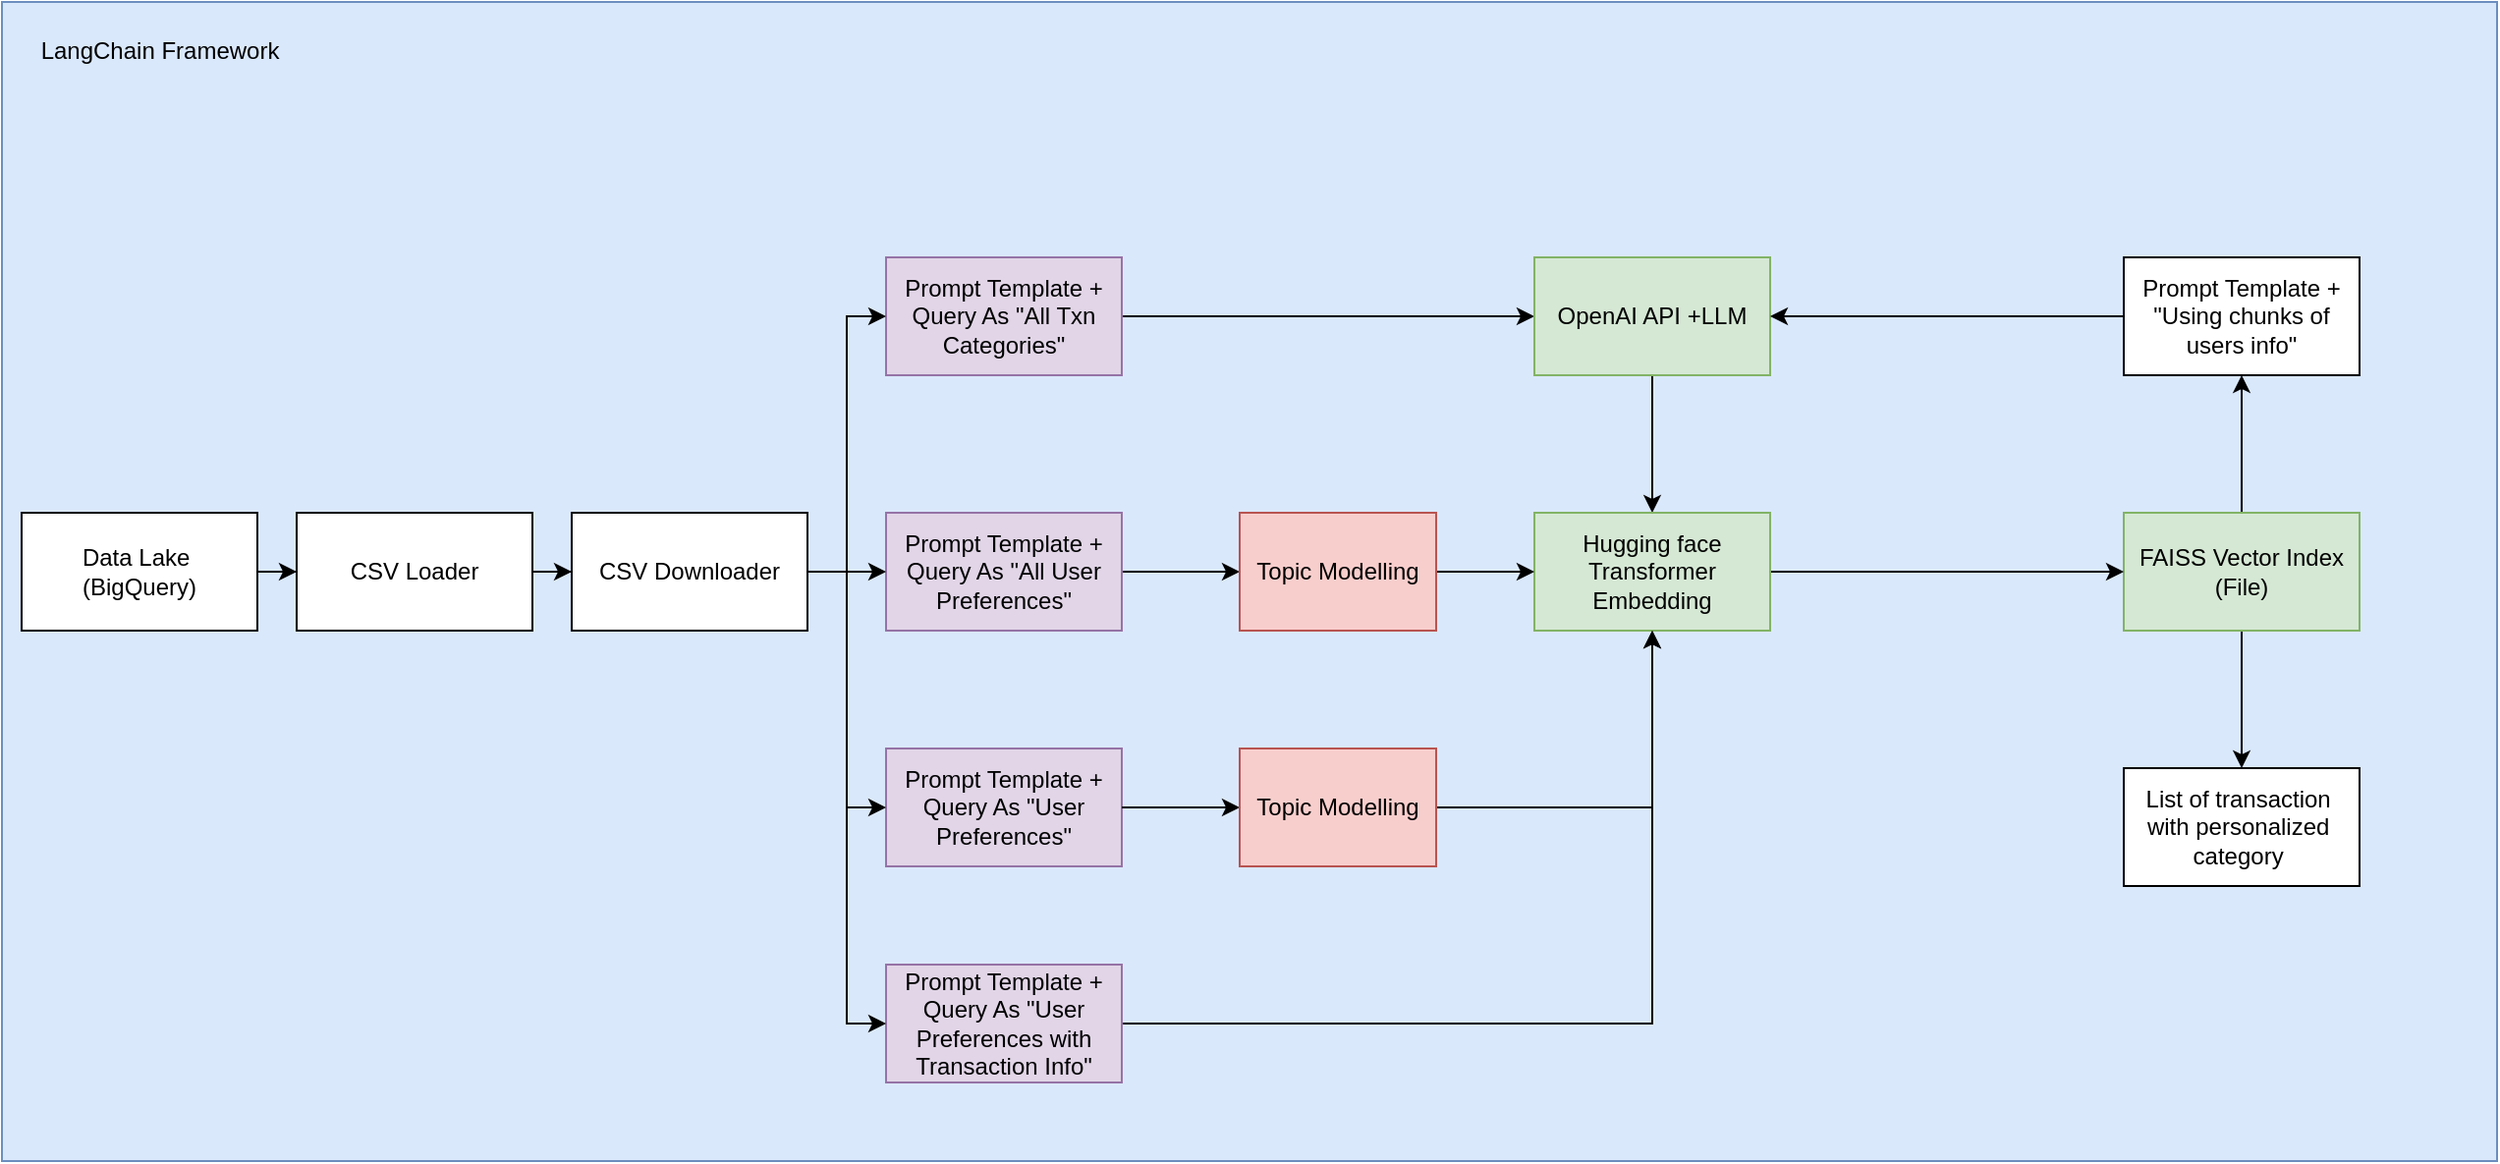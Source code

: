 <mxfile version="24.7.8">
  <diagram name="Page-1" id="JJ68OW5Q_86SRg-u4Hyc">
    <mxGraphModel dx="2069" dy="804" grid="1" gridSize="10" guides="1" tooltips="1" connect="1" arrows="1" fold="1" page="1" pageScale="1" pageWidth="827" pageHeight="1169" math="0" shadow="0">
      <root>
        <mxCell id="0" />
        <mxCell id="1" parent="0" />
        <mxCell id="hSfQpLQwOJxyIUdCEwKA-18" value="" style="rounded=0;whiteSpace=wrap;html=1;fillColor=#dae8fc;strokeColor=#6c8ebf;" vertex="1" parent="1">
          <mxGeometry x="-400" y="150" width="1270" height="590" as="geometry" />
        </mxCell>
        <mxCell id="hSfQpLQwOJxyIUdCEwKA-4" style="edgeStyle=orthogonalEdgeStyle;rounded=0;orthogonalLoop=1;jettySize=auto;html=1;entryX=0;entryY=0.5;entryDx=0;entryDy=0;" edge="1" parent="1" source="hSfQpLQwOJxyIUdCEwKA-1" target="hSfQpLQwOJxyIUdCEwKA-3">
          <mxGeometry relative="1" as="geometry" />
        </mxCell>
        <mxCell id="hSfQpLQwOJxyIUdCEwKA-1" value="Prompt Template + Query As &quot;All Txn Categories&quot;" style="rounded=0;whiteSpace=wrap;html=1;fillColor=#e1d5e7;strokeColor=#9673a6;" vertex="1" parent="1">
          <mxGeometry x="50" y="280" width="120" height="60" as="geometry" />
        </mxCell>
        <mxCell id="hSfQpLQwOJxyIUdCEwKA-2" value="LangChain Framework" style="text;html=1;align=center;verticalAlign=middle;resizable=0;points=[];autosize=1;strokeColor=none;fillColor=none;" vertex="1" parent="1">
          <mxGeometry x="-390" y="160" width="140" height="30" as="geometry" />
        </mxCell>
        <mxCell id="hSfQpLQwOJxyIUdCEwKA-7" style="edgeStyle=orthogonalEdgeStyle;rounded=0;orthogonalLoop=1;jettySize=auto;html=1;entryX=0.5;entryY=0;entryDx=0;entryDy=0;" edge="1" parent="1" source="hSfQpLQwOJxyIUdCEwKA-3" target="hSfQpLQwOJxyIUdCEwKA-6">
          <mxGeometry relative="1" as="geometry" />
        </mxCell>
        <mxCell id="hSfQpLQwOJxyIUdCEwKA-3" value="OpenAI API +LLM" style="rounded=0;whiteSpace=wrap;html=1;fillColor=#d5e8d4;strokeColor=#82b366;" vertex="1" parent="1">
          <mxGeometry x="380" y="280" width="120" height="60" as="geometry" />
        </mxCell>
        <mxCell id="hSfQpLQwOJxyIUdCEwKA-16" style="edgeStyle=orthogonalEdgeStyle;rounded=0;orthogonalLoop=1;jettySize=auto;html=1;entryX=0.5;entryY=1;entryDx=0;entryDy=0;" edge="1" parent="1" source="hSfQpLQwOJxyIUdCEwKA-5" target="hSfQpLQwOJxyIUdCEwKA-15">
          <mxGeometry relative="1" as="geometry" />
        </mxCell>
        <mxCell id="hSfQpLQwOJxyIUdCEwKA-29" style="edgeStyle=orthogonalEdgeStyle;rounded=0;orthogonalLoop=1;jettySize=auto;html=1;entryX=0.5;entryY=0;entryDx=0;entryDy=0;" edge="1" parent="1" source="hSfQpLQwOJxyIUdCEwKA-5" target="hSfQpLQwOJxyIUdCEwKA-28">
          <mxGeometry relative="1" as="geometry" />
        </mxCell>
        <mxCell id="hSfQpLQwOJxyIUdCEwKA-5" value="FAISS Vector Index (File)" style="rounded=0;whiteSpace=wrap;html=1;fillColor=#d5e8d4;strokeColor=#82b366;" vertex="1" parent="1">
          <mxGeometry x="680" y="410" width="120" height="60" as="geometry" />
        </mxCell>
        <mxCell id="hSfQpLQwOJxyIUdCEwKA-8" style="edgeStyle=orthogonalEdgeStyle;rounded=0;orthogonalLoop=1;jettySize=auto;html=1;entryX=0;entryY=0.5;entryDx=0;entryDy=0;" edge="1" parent="1" source="hSfQpLQwOJxyIUdCEwKA-6" target="hSfQpLQwOJxyIUdCEwKA-5">
          <mxGeometry relative="1" as="geometry" />
        </mxCell>
        <mxCell id="hSfQpLQwOJxyIUdCEwKA-6" value="Hugging face Transformer Embedding" style="rounded=0;whiteSpace=wrap;html=1;fillColor=#d5e8d4;strokeColor=#82b366;" vertex="1" parent="1">
          <mxGeometry x="380" y="410" width="120" height="60" as="geometry" />
        </mxCell>
        <mxCell id="hSfQpLQwOJxyIUdCEwKA-19" style="edgeStyle=orthogonalEdgeStyle;rounded=0;orthogonalLoop=1;jettySize=auto;html=1;entryX=0;entryY=0.5;entryDx=0;entryDy=0;" edge="1" parent="1" source="hSfQpLQwOJxyIUdCEwKA-10" target="hSfQpLQwOJxyIUdCEwKA-12">
          <mxGeometry relative="1" as="geometry" />
        </mxCell>
        <mxCell id="hSfQpLQwOJxyIUdCEwKA-10" value="Prompt Template + Query As &quot;All User Preferences&quot;" style="rounded=0;whiteSpace=wrap;html=1;fillColor=#e1d5e7;strokeColor=#9673a6;" vertex="1" parent="1">
          <mxGeometry x="50" y="410" width="120" height="60" as="geometry" />
        </mxCell>
        <mxCell id="hSfQpLQwOJxyIUdCEwKA-13" style="edgeStyle=orthogonalEdgeStyle;rounded=0;orthogonalLoop=1;jettySize=auto;html=1;entryX=0;entryY=0.5;entryDx=0;entryDy=0;" edge="1" parent="1" source="hSfQpLQwOJxyIUdCEwKA-12" target="hSfQpLQwOJxyIUdCEwKA-6">
          <mxGeometry relative="1" as="geometry" />
        </mxCell>
        <mxCell id="hSfQpLQwOJxyIUdCEwKA-12" value="Topic Modelling" style="rounded=0;whiteSpace=wrap;html=1;fillColor=#f8cecc;strokeColor=#b85450;" vertex="1" parent="1">
          <mxGeometry x="230" y="410" width="100" height="60" as="geometry" />
        </mxCell>
        <mxCell id="hSfQpLQwOJxyIUdCEwKA-17" style="edgeStyle=orthogonalEdgeStyle;rounded=0;orthogonalLoop=1;jettySize=auto;html=1;entryX=1;entryY=0.5;entryDx=0;entryDy=0;" edge="1" parent="1" source="hSfQpLQwOJxyIUdCEwKA-15" target="hSfQpLQwOJxyIUdCEwKA-3">
          <mxGeometry relative="1" as="geometry" />
        </mxCell>
        <mxCell id="hSfQpLQwOJxyIUdCEwKA-15" value="Prompt Template + &quot;Using chunks of users info&quot;" style="rounded=0;whiteSpace=wrap;html=1;" vertex="1" parent="1">
          <mxGeometry x="680" y="280" width="120" height="60" as="geometry" />
        </mxCell>
        <mxCell id="hSfQpLQwOJxyIUdCEwKA-21" style="edgeStyle=orthogonalEdgeStyle;rounded=0;orthogonalLoop=1;jettySize=auto;html=1;entryX=0.5;entryY=1;entryDx=0;entryDy=0;" edge="1" parent="1" source="hSfQpLQwOJxyIUdCEwKA-24" target="hSfQpLQwOJxyIUdCEwKA-6">
          <mxGeometry relative="1" as="geometry" />
        </mxCell>
        <mxCell id="hSfQpLQwOJxyIUdCEwKA-20" value="Prompt Template + Query As &quot;User Preferences&quot;" style="rounded=0;whiteSpace=wrap;html=1;fillColor=#e1d5e7;strokeColor=#9673a6;" vertex="1" parent="1">
          <mxGeometry x="50" y="530" width="120" height="60" as="geometry" />
        </mxCell>
        <mxCell id="hSfQpLQwOJxyIUdCEwKA-23" style="edgeStyle=orthogonalEdgeStyle;rounded=0;orthogonalLoop=1;jettySize=auto;html=1;entryX=0.5;entryY=1;entryDx=0;entryDy=0;" edge="1" parent="1" source="hSfQpLQwOJxyIUdCEwKA-22" target="hSfQpLQwOJxyIUdCEwKA-6">
          <mxGeometry relative="1" as="geometry" />
        </mxCell>
        <mxCell id="hSfQpLQwOJxyIUdCEwKA-22" value="Prompt Template + Query As &quot;User Preferences with Transaction Info&quot;" style="rounded=0;whiteSpace=wrap;html=1;fillColor=#e1d5e7;strokeColor=#9673a6;" vertex="1" parent="1">
          <mxGeometry x="50" y="640" width="120" height="60" as="geometry" />
        </mxCell>
        <mxCell id="hSfQpLQwOJxyIUdCEwKA-25" value="" style="edgeStyle=orthogonalEdgeStyle;rounded=0;orthogonalLoop=1;jettySize=auto;html=1;entryX=0;entryY=0.5;entryDx=0;entryDy=0;" edge="1" parent="1" source="hSfQpLQwOJxyIUdCEwKA-20" target="hSfQpLQwOJxyIUdCEwKA-24">
          <mxGeometry relative="1" as="geometry">
            <mxPoint x="170" y="560" as="sourcePoint" />
            <mxPoint x="440" y="470" as="targetPoint" />
          </mxGeometry>
        </mxCell>
        <mxCell id="hSfQpLQwOJxyIUdCEwKA-24" value="Topic Modelling" style="rounded=0;whiteSpace=wrap;html=1;fillColor=#f8cecc;strokeColor=#b85450;" vertex="1" parent="1">
          <mxGeometry x="230" y="530" width="100" height="60" as="geometry" />
        </mxCell>
        <mxCell id="hSfQpLQwOJxyIUdCEwKA-28" value="&lt;div style=&quot;&quot;&gt;&lt;span style=&quot;background-color: initial; white-space: pre;&quot;&gt;List of transaction &lt;br/&gt;&lt;/span&gt;&lt;span style=&quot;background-color: initial; white-space: pre;&quot;&gt;with&lt;/span&gt;&lt;span style=&quot;background-color: initial; white-space: pre;&quot;&gt; personalized &lt;br/&gt;&lt;div style=&quot;&quot;&gt;&lt;span style=&quot;background-color: initial;&quot;&gt;category&lt;/span&gt;&lt;span style=&quot;background-color: initial; white-space: normal;&quot;&gt;&amp;nbsp;&lt;/span&gt;&lt;/div&gt;&lt;/span&gt;&lt;/div&gt;" style="rounded=0;whiteSpace=wrap;html=1;align=center;" vertex="1" parent="1">
          <mxGeometry x="680" y="540" width="120" height="60" as="geometry" />
        </mxCell>
        <mxCell id="hSfQpLQwOJxyIUdCEwKA-32" style="edgeStyle=orthogonalEdgeStyle;rounded=0;orthogonalLoop=1;jettySize=auto;html=1;entryX=0;entryY=0.5;entryDx=0;entryDy=0;" edge="1" parent="1" source="hSfQpLQwOJxyIUdCEwKA-30" target="hSfQpLQwOJxyIUdCEwKA-31">
          <mxGeometry relative="1" as="geometry" />
        </mxCell>
        <mxCell id="hSfQpLQwOJxyIUdCEwKA-30" value="Data Lake&amp;nbsp;&lt;div&gt;(BigQuery)&lt;/div&gt;" style="rounded=0;whiteSpace=wrap;html=1;" vertex="1" parent="1">
          <mxGeometry x="-390" y="410" width="120" height="60" as="geometry" />
        </mxCell>
        <mxCell id="hSfQpLQwOJxyIUdCEwKA-35" style="edgeStyle=orthogonalEdgeStyle;rounded=0;orthogonalLoop=1;jettySize=auto;html=1;entryX=0;entryY=0.5;entryDx=0;entryDy=0;" edge="1" parent="1" source="hSfQpLQwOJxyIUdCEwKA-31" target="hSfQpLQwOJxyIUdCEwKA-33">
          <mxGeometry relative="1" as="geometry" />
        </mxCell>
        <mxCell id="hSfQpLQwOJxyIUdCEwKA-31" value="CSV Loader" style="rounded=0;whiteSpace=wrap;html=1;" vertex="1" parent="1">
          <mxGeometry x="-250" y="410" width="120" height="60" as="geometry" />
        </mxCell>
        <mxCell id="hSfQpLQwOJxyIUdCEwKA-38" style="edgeStyle=orthogonalEdgeStyle;rounded=0;orthogonalLoop=1;jettySize=auto;html=1;entryX=0;entryY=0.5;entryDx=0;entryDy=0;" edge="1" parent="1" source="hSfQpLQwOJxyIUdCEwKA-33" target="hSfQpLQwOJxyIUdCEwKA-1">
          <mxGeometry relative="1" as="geometry" />
        </mxCell>
        <mxCell id="hSfQpLQwOJxyIUdCEwKA-39" style="edgeStyle=orthogonalEdgeStyle;rounded=0;orthogonalLoop=1;jettySize=auto;html=1;" edge="1" parent="1" source="hSfQpLQwOJxyIUdCEwKA-33" target="hSfQpLQwOJxyIUdCEwKA-10">
          <mxGeometry relative="1" as="geometry" />
        </mxCell>
        <mxCell id="hSfQpLQwOJxyIUdCEwKA-40" style="edgeStyle=orthogonalEdgeStyle;rounded=0;orthogonalLoop=1;jettySize=auto;html=1;entryX=0;entryY=0.5;entryDx=0;entryDy=0;" edge="1" parent="1" source="hSfQpLQwOJxyIUdCEwKA-33" target="hSfQpLQwOJxyIUdCEwKA-20">
          <mxGeometry relative="1" as="geometry" />
        </mxCell>
        <mxCell id="hSfQpLQwOJxyIUdCEwKA-41" style="edgeStyle=orthogonalEdgeStyle;rounded=0;orthogonalLoop=1;jettySize=auto;html=1;entryX=0;entryY=0.5;entryDx=0;entryDy=0;" edge="1" parent="1" source="hSfQpLQwOJxyIUdCEwKA-33" target="hSfQpLQwOJxyIUdCEwKA-22">
          <mxGeometry relative="1" as="geometry" />
        </mxCell>
        <mxCell id="hSfQpLQwOJxyIUdCEwKA-33" value="CSV Downloader" style="rounded=0;whiteSpace=wrap;html=1;" vertex="1" parent="1">
          <mxGeometry x="-110" y="410" width="120" height="60" as="geometry" />
        </mxCell>
      </root>
    </mxGraphModel>
  </diagram>
</mxfile>
